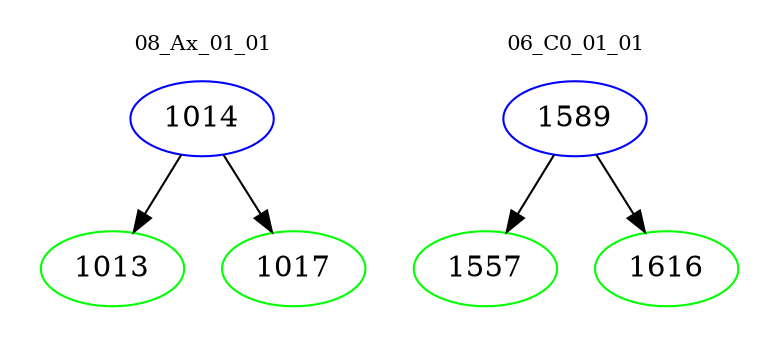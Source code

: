 digraph{
subgraph cluster_0 {
color = white
label = "08_Ax_01_01";
fontsize=10;
T0_1014 [label="1014", color="blue"]
T0_1014 -> T0_1013 [color="black"]
T0_1013 [label="1013", color="green"]
T0_1014 -> T0_1017 [color="black"]
T0_1017 [label="1017", color="green"]
}
subgraph cluster_1 {
color = white
label = "06_C0_01_01";
fontsize=10;
T1_1589 [label="1589", color="blue"]
T1_1589 -> T1_1557 [color="black"]
T1_1557 [label="1557", color="green"]
T1_1589 -> T1_1616 [color="black"]
T1_1616 [label="1616", color="green"]
}
}
